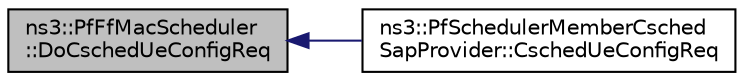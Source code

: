 digraph "ns3::PfFfMacScheduler::DoCschedUeConfigReq"
{
  edge [fontname="Helvetica",fontsize="10",labelfontname="Helvetica",labelfontsize="10"];
  node [fontname="Helvetica",fontsize="10",shape=record];
  rankdir="LR";
  Node1 [label="ns3::PfFfMacScheduler\l::DoCschedUeConfigReq",height=0.2,width=0.4,color="black", fillcolor="grey75", style="filled", fontcolor="black"];
  Node1 -> Node2 [dir="back",color="midnightblue",fontsize="10",style="solid"];
  Node2 [label="ns3::PfSchedulerMemberCsched\lSapProvider::CschedUeConfigReq",height=0.2,width=0.4,color="black", fillcolor="white", style="filled",URL="$da/d2d/classns3_1_1PfSchedulerMemberCschedSapProvider.html#a7d1caad2843abc1a256523d52b4b042a"];
}
